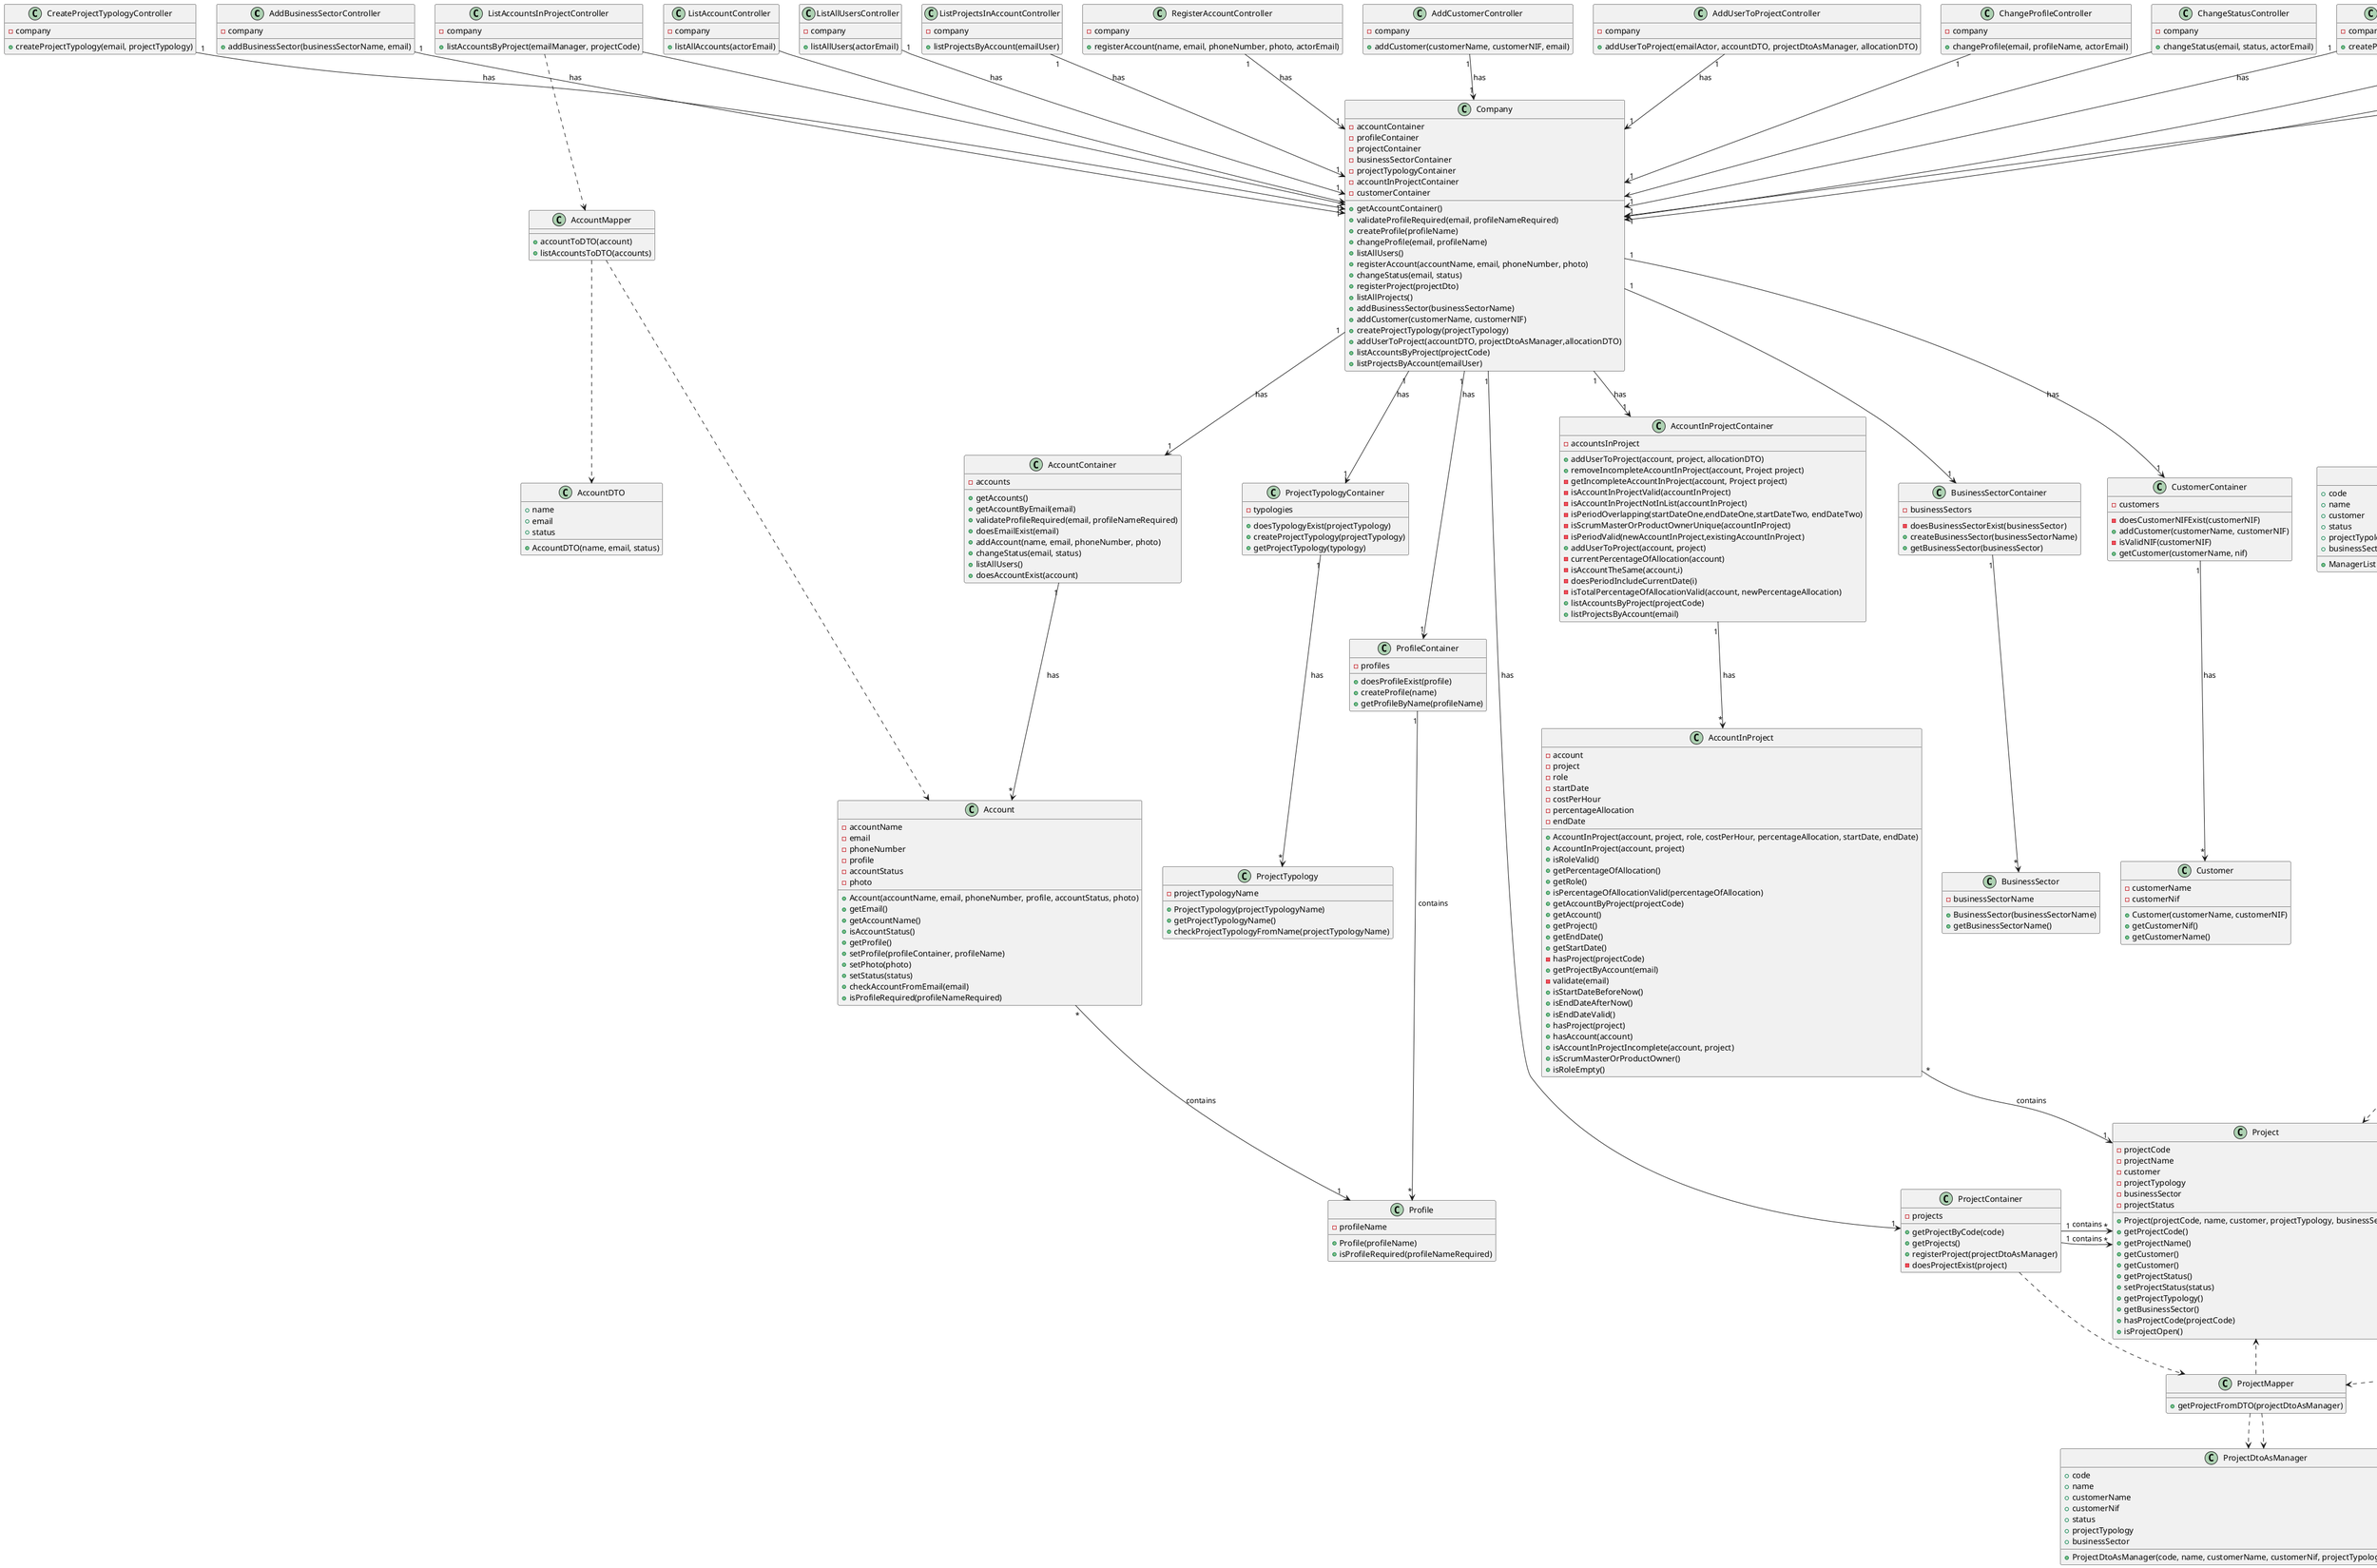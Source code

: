 @startuml
class AddBusinessSectorController {
-company
+addBusinessSector(businessSectorName, email)
}

class AddCustomerController {
-company
+addCustomer(customerName, customerNIF, email)
}

class AddUserToProjectController {
-company
+addUserToProject(emailActor, accountDTO, projectDtoAsManager, allocationDTO)
}

class ChangeProfileController {
-company
+changeProfile(email, profileName, actorEmail)
}

class ChangeStatusController {
-company
+changeStatus(email, status, actorEmail)
}

class CreateProfileController {
-company
+createProfile(profileName, actorEmail)
}

class CreateProjectTypologyController {
- company
+createProjectTypology(email, projectTypology)
}

class GetListOfProjectsController {
-company
+getListOfProjects(email)
}

class ListAccountController {
-company
+listAllAccounts(actorEmail)
}

class ListAccountsInProjectController {
-company
+listAccountsByProject(emailManager, projectCode)
}

class ListAllUsersController {
-company
+listAllUsers(actorEmail)
}

class ListProjectsInAccountController {
- company
+ listProjectsByAccount(emailUser)
}

class RegisterAccountController {
-company
+registerAccount(name, email, phoneNumber, photo, actorEmail)
}

class RegisterProjectController {
- company
+ registerProject(projectDto, email)
}


class Company {
-accountContainer
-profileContainer
-projectContainer
-businessSectorContainer
-projectTypologyContainer
-accountInProjectContainer
-customerContainer
+getAccountContainer()
+validateProfileRequired(email, profileNameRequired)
+createProfile(profileName)
+changeProfile(email, profileName)
+listAllUsers()
+registerAccount(accountName, email, phoneNumber, photo)
+changeStatus(email, status)
+registerProject(projectDto)
+listAllProjects()
+addBusinessSector(businessSectorName)
+addCustomer(customerName, customerNIF)
+createProjectTypology(projectTypology)
+addUserToProject(accountDTO, projectDtoAsManager,allocationDTO)
+listAccountsByProject(projectCode)
+listProjectsByAccount(emailUser)
}


class AccountContainer {
-accounts
+getAccounts()
+getAccountByEmail(email)
+validateProfileRequired(email, profileNameRequired)
+doesEmailExist(email)
+addAccount(name, email, phoneNumber, photo)
+changeStatus(email, status)
+listAllUsers()
+doesAccountExist(account)
}

class AccountInProjectContainer {
-accountsInProject
+addUserToProject(account, project, allocationDTO)
+removeIncompleteAccountInProject(account, Project project)
-getIncompleteAccountInProject(account, Project project)
-isAccountInProjectValid(accountInProject)
-isAccountInProjectNotInList(accountInProject)
-isPeriodOverlapping(startDateOne,endDateOne,startDateTwo, endDateTwo)
-isScrumMasterOrProductOwnerUnique(accountInProject)
-isPeriodValid(newAccountInProject,existingAccountInProject)
+addUserToProject(account, project)
-currentPercentageOfAllocation(account)
-isAccountTheSame(account,i)
-doesPeriodIncludeCurrentDate(i)
-isTotalPercentageOfAllocationValid(account, newPercentageAllocation)
+listAccountsByProject(projectCode)
+listProjectsByAccount(email)
}

class BusinessSectorContainer {
-businessSectors
-doesBusinessSectorExist(businessSector)
+createBusinessSector(businessSectorName)
+getBusinessSector(businessSector)
}

class CustomerContainer {
-customers
-doesCustomerNIFExist(customerNIF)
+addCustomer(customerName, customerNIF)
-isValidNIF(customerNIF)
+getCustomer(customerName, nif)
}

class ProfileContainer {
-profiles
+doesProfileExist(profile)
+createProfile(name)
+getProfileByName(profileName)
}

class ProjectContainer {
-projects
+getProjectByCode(code)
+getProjects()
+registerProject(projectDtoAsManager)
-doesProjectExist(project)
}

class ProjectTypologyContainer {
-typologies
+doesTypologyExist(projectTypology)
+createProjectTypology(projectTypology)
+getProjectTypology(typology)
}


class Account {
-accountName
-email
-phoneNumber
-profile
-accountStatus
-photo
+Account(accountName, email, phoneNumber, profile, accountStatus, photo)
+getEmail()
+getAccountName()
+isAccountStatus()
+getProfile()
+setProfile(profileContainer, profileName)
+setPhoto(photo)
+setStatus(status)
+checkAccountFromEmail(email)
+isProfileRequired(profileNameRequired)
}

class AccountInProject {
-account
-project
-role
-startDate
-costPerHour
-percentageAllocation
-endDate
+AccountInProject(account, project, role, costPerHour, percentageAllocation, startDate, endDate)
+AccountInProject(account, project)
+isRoleValid()
+getPercentageOfAllocation()
+getRole()
+isPercentageOfAllocationValid(percentageOfAllocation)
+getAccountByProject(projectCode)
+getAccount()
+getProject()
+getEndDate()
+getStartDate()
-hasProject(projectCode)
+getProjectByAccount(email)
-validate(email)
+isStartDateBeforeNow()
+isEndDateAfterNow()
+isEndDateValid()
+hasProject(project)
+hasAccount(account)
+isAccountInProjectIncomplete(account, project)
+isScrumMasterOrProductOwner()
+isRoleEmpty()
}

class BusinessSector {
-businessSectorName
+BusinessSector(businessSectorName)
+getBusinessSectorName()
}

class Customer {
-customerName
-customerNif
+Customer(customerName, customerNIF)
+getCustomerNif()
+getCustomerName()
}

class Profile {
-profileName
+Profile(profileName)
+isProfileRequired(profileNameRequired)
}

class Project {
-projectCode
-projectName
-customer
-projectTypology
-businessSector
-projectStatus
+Project(projectCode, name, customer, projectTypology, businessSector)
+getProjectCode()
+getProjectName()
+getCustomer()
+getCustomer()
+getProjectStatus()
+setProjectStatus(status)
+getProjectTypology()
+getBusinessSector()
+hasProjectCode(projectCode)
+isProjectOpen()
}

class ProjectTypology {
-projectTypologyName
+ProjectTypology(projectTypologyName)
+getProjectTypologyName()
+checkProjectTypologyFromName(projectTypologyName)
}

class AccountListEmailStatusMapper{
-accountToDTO(account)
+listAccountsToDTO(accounts)
}

class AccountMapper {
+accountToDTO(account)
+listAccountsToDTO(accounts)
}

class ManagerListProjectsMapper {
+getDTOFromProject(project)
+getListOfProjectsDTO(projects)
}

class ProjectMapper {
+ getProjectFromDTO(projectDtoAsManager)
}

class AccountDTO {
+name
+email
+status
+AccountDTO(name, email, status)
}

class AccountEmailStatusDTO{
+AccountEmailStatusDTO(email, status)
}

class AllocationDTO {
+role
+costPerHour
+percentageAllocation
+startDate
+endDate
+AllocationDTO(role, costPerHour, percentageAllocation, startDate, endDate)
}

class ManagerListProjectsDTO {
+code
+name
+customer
+status
+projectTypology
+businessSector
+ManagerListProjectsDTO(code, name, customer, status, projectTypology, businessSector)
}

class ProjectDtoAsManager {
+ code
+ name
+ customerName
+ customerNif
+ status
+ projectTypology
+ businessSector
+ProjectDtoAsManager(code, name, customerName, customerNif, projectTypology, businessSector)
}

'Controller Company link'
'US016'
"ListProjectInAccountController"-->"Company"
'US015'
"GetListOfProjectsController" "1"-->"1" "Company": has
'US014'
"ListAccountsInProjectController" --> "Company"
'US011_US012_US013'
"AddUserToProjectController" "1"-->"1" "Company" :has
“ListAllUsersController” "1"-->"1" "Company" :has
“ListProjectsInAccountController” "1"-->"1" "Company" :has
'US010'
"RegisterProjectController" "1"-->"1" "Company": has
'US009'
"AddCustomerController" "1"-->"1" "Company" : has
'US008'
"AddBusinessSectorController" "1"-->"1" "Company" : has
'US007'
"CreateProjectTypologyController""1"-->"1" "Company": has
'US006' 'US005'
"ChangeStatusController" --> "Company"
'US004'
"ListAccountController" --> "Company"
'US003'
"ChangeProfileController" "1"-->"1" "Company"
'US002'
"RegisterAccountController" "1" --> "1" "Company": has
'US001'
"CreateProfileController" "1"-->"1"  "Company" : has

'Has Mapper link'
'US016'
"ManagerListProjectsMapper" ..> "Project"
"ListProjectInAccountController"..> "ManagerListProjectsMapper"
"ManagerListProjectsMapper"..> "ManagerListProjectsDTO"
'US015'
"GetListOfProjectsController" ..> "ManagerListProjectsMapper"
"ManagerListProjectsMapper" ..> "ManagerListProjectsDTO": <<instantiate>>
'US014'
"ListAccountsInProjectController" ..> "AccountMapper"
"AccountMapper" ..> "AccountDTO"
"AccountMapper"..>"Account"
'US010'
"ProjectMapper" ..> "ProjectDtoAsManager"
"ProjectMapper" ..> "ProjectDtoAsManager"
"ProjectContainer" ..> "ProjectMapper"
"RegisterProjectController" ..> "ProjectMapper"
"ProjectMapper" ..> "Project"

'Company Containers link'
"Company" "1"-->"1" "ProfileContainer": has
"Company" "1"-->"1" "AccountContainer" : has
"Company" "1"-->"1" "ProjectTypologyContainer" : has
"Company" "1"-->"1"  "BusinessSectorContainer"
"Company" "1"-->"1" "CustomerContainer": has
"Company" "1"-->"1" "AccountInProjectContainer": has
"Company" "1"-->"1" "ProjectContainer": has

'Container model link'
"ProfileContainer" "1" --> "*" "Profile": contains
"AccountContainer" "1"--> "*" "Account" :has
"ProjectTypologyContainer" "1"-->"*" "ProjectTypology" : has
"BusinessSectorContainer" "1"-->"*"  "BusinessSector"
"CustomerContainer" "1"-->"*" "Customer": has
"AccountInProjectContainer" "1"--> "*" "AccountInProject" : has
"ProjectContainer" "1"-->"*" "Project": contains
'US010'
"ProjectContainer" "1" -left-> "*" "Project" : contains

'Account Profile Link'
"Account" "*"--> "1""Profile": contains

'AccountInProject Project link'
"AccountInProject" "*"-->"1""Project": contains
@enduml